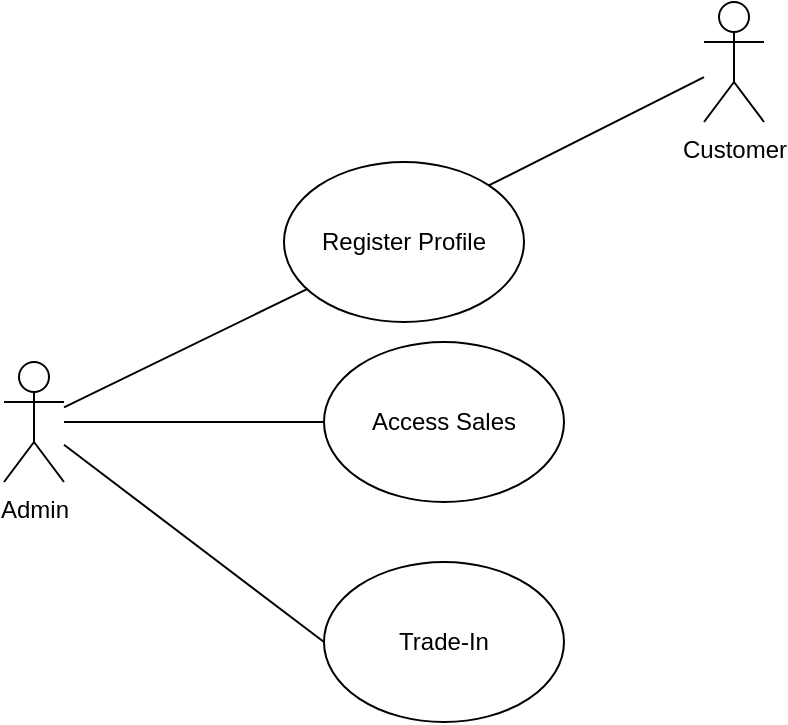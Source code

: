<mxfile version="16.5.6" type="github">
  <diagram id="yfv7VUzCt2UzwEjTqQSv" name="Page-1">
    <mxGraphModel dx="460" dy="784" grid="1" gridSize="10" guides="1" tooltips="1" connect="1" arrows="1" fold="1" page="1" pageScale="1" pageWidth="850" pageHeight="1100" math="0" shadow="0">
      <root>
        <mxCell id="0" />
        <mxCell id="1" parent="0" />
        <mxCell id="sBM6YlFTPOiu_uu4nSc2-9" style="rounded=0;orthogonalLoop=1;jettySize=auto;html=1;endArrow=none;endFill=0;" parent="1" source="sBM6YlFTPOiu_uu4nSc2-1" target="sBM6YlFTPOiu_uu4nSc2-2" edge="1">
          <mxGeometry relative="1" as="geometry" />
        </mxCell>
        <mxCell id="Oo39pvtyWeNE34Kcrwdv-4" style="edgeStyle=none;rounded=0;orthogonalLoop=1;jettySize=auto;html=1;entryX=0;entryY=0.5;entryDx=0;entryDy=0;endArrow=none;endFill=0;" edge="1" parent="1" source="sBM6YlFTPOiu_uu4nSc2-1" target="Oo39pvtyWeNE34Kcrwdv-3">
          <mxGeometry relative="1" as="geometry" />
        </mxCell>
        <mxCell id="Oo39pvtyWeNE34Kcrwdv-6" style="edgeStyle=none;rounded=0;orthogonalLoop=1;jettySize=auto;html=1;endArrow=none;endFill=0;" edge="1" parent="1" source="sBM6YlFTPOiu_uu4nSc2-1" target="Oo39pvtyWeNE34Kcrwdv-5">
          <mxGeometry relative="1" as="geometry" />
        </mxCell>
        <mxCell id="sBM6YlFTPOiu_uu4nSc2-1" value="Admin&lt;br&gt;" style="shape=umlActor;verticalLabelPosition=bottom;verticalAlign=top;html=1;outlineConnect=0;" parent="1" vertex="1">
          <mxGeometry x="50" y="220" width="30" height="60" as="geometry" />
        </mxCell>
        <mxCell id="sBM6YlFTPOiu_uu4nSc2-2" value="Register Profile" style="ellipse;whiteSpace=wrap;html=1;" parent="1" vertex="1">
          <mxGeometry x="190" y="120" width="120" height="80" as="geometry" />
        </mxCell>
        <mxCell id="Oo39pvtyWeNE34Kcrwdv-2" style="rounded=0;orthogonalLoop=1;jettySize=auto;html=1;entryX=1;entryY=0;entryDx=0;entryDy=0;endArrow=none;endFill=0;" edge="1" parent="1" source="Oo39pvtyWeNE34Kcrwdv-1" target="sBM6YlFTPOiu_uu4nSc2-2">
          <mxGeometry relative="1" as="geometry" />
        </mxCell>
        <mxCell id="Oo39pvtyWeNE34Kcrwdv-1" value="Customer&lt;br&gt;" style="shape=umlActor;verticalLabelPosition=bottom;verticalAlign=top;html=1;outlineConnect=0;" vertex="1" parent="1">
          <mxGeometry x="400" y="40" width="30" height="60" as="geometry" />
        </mxCell>
        <mxCell id="Oo39pvtyWeNE34Kcrwdv-3" value="Trade-In" style="ellipse;whiteSpace=wrap;html=1;" vertex="1" parent="1">
          <mxGeometry x="210" y="320" width="120" height="80" as="geometry" />
        </mxCell>
        <mxCell id="Oo39pvtyWeNE34Kcrwdv-5" value="Access Sales" style="ellipse;whiteSpace=wrap;html=1;" vertex="1" parent="1">
          <mxGeometry x="210" y="210" width="120" height="80" as="geometry" />
        </mxCell>
      </root>
    </mxGraphModel>
  </diagram>
</mxfile>
